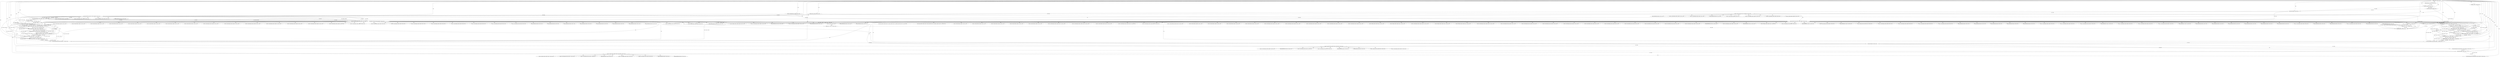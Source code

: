 
digraph "FUN49" {  

"4935" [label = "(METHOD,FUN49)<SUB>921</SUB>" ]

"5266" [label = "(METHOD_RETURN,int)<SUB>921</SUB>" ]

"4936" [label = "(PARAM,AACContext *VAR55)<SUB>921</SUB>" ]

"4937" [label = "(PARAM,SpectralBandReplication *VAR46)<SUB>922</SUB>" ]

"4938" [label = "(PARAM,GetBitContext *VAR84)<SUB>923</SUB>" ]

"5264" [label = "(RETURN,return 0;,return 0;)<SUB>960</SUB>" ]

"4941" [label = "(FUN19,FUN19(VAR84))<SUB>925</SUB>" ]

"4948" [label = "(&lt;operator&gt;.assignment,VAR46-&gt;VAR181 = FUN19(VAR84))<SUB>928</SUB>" ]

"5213" [label = "(&lt;operator&gt;.assignment,VAR46-&gt;VAR50[0].VAR190 = FUN19(VAR84))<SUB>955</SUB>" ]

"5239" [label = "(&lt;operator&gt;.assignment,VAR46-&gt;VAR50[1].VAR190 = FUN19(VAR84))<SUB>957</SUB>" ]

"5265" [label = "(LITERAL,0,return 0;)<SUB>960</SUB>" ]

"4944" [label = "(FUN21,FUN21(VAR84, 8))<SUB>926</SUB>" ]

"4970" [label = "(FUN36,FUN36(&amp;VAR46-&gt;VAR50[1], &amp;VAR46-&gt;VAR50[0]))<SUB>931</SUB>" ]

"4983" [label = "(FUN37,FUN37(VAR46, VAR84, &amp;VAR46-&gt;VAR50[0]))<SUB>932</SUB>" ]

"4992" [label = "(FUN37,FUN37(VAR46, VAR84, &amp;VAR46-&gt;VAR50[1]))<SUB>933</SUB>" ]

"5001" [label = "(FUN38,FUN38(VAR46, VAR84, &amp;VAR46-&gt;VAR50[0]))<SUB>934</SUB>" ]

"5010" [label = "(memcpy,memcpy(VAR46-&gt;VAR50[1].VAR172[1], VAR46-&gt;VAR50[1].VAR172[0], sizeof(VAR46-&gt;VAR50[1].VAR172[0])))<SUB>935</SUB>" ]

"5039" [label = "(memcpy,memcpy(VAR46-&gt;VAR50[1].VAR172[0], VAR46-&gt;VAR50[0].VAR172[0], sizeof(VAR46-&gt;VAR50[1].VAR172[0])))<SUB>936</SUB>" ]

"5068" [label = "(FUN39,FUN39(VAR46, VAR84, &amp;VAR46-&gt;VAR50[0], 0))<SUB>937</SUB>" ]

"5078" [label = "(FUN42,FUN42(VAR46, VAR84, &amp;VAR46-&gt;VAR50[0], 0))<SUB>938</SUB>" ]

"5088" [label = "(FUN39,FUN39(VAR46, VAR84, &amp;VAR46-&gt;VAR50[1], 1))<SUB>939</SUB>" ]

"5098" [label = "(FUN42,FUN42(VAR46, VAR84, &amp;VAR46-&gt;VAR50[1], 1))<SUB>940</SUB>" ]

"5224" [label = "(FUN34,FUN34(VAR84, VAR46-&gt;VAR50[0].VAR191, VAR46-&gt;VAR32[1]))<SUB>956</SUB>" ]

"5250" [label = "(FUN34,FUN34(VAR84, VAR46-&gt;VAR50[1].VAR191, VAR46-&gt;VAR32[1]))<SUB>958</SUB>" ]

"4952" [label = "(FUN19,FUN19(VAR84))<SUB>928</SUB>" ]

"4956" [label = "(FUN35,FUN35(VAR55, VAR46, VAR84, &amp;VAR46-&gt;VAR50[0]))<SUB>929</SUB>" ]

"5136" [label = "(FUN37,FUN37(VAR46, VAR84, &amp;VAR46-&gt;VAR50[0]))<SUB>945</SUB>" ]

"5145" [label = "(FUN37,FUN37(VAR46, VAR84, &amp;VAR46-&gt;VAR50[1]))<SUB>946</SUB>" ]

"5154" [label = "(FUN38,FUN38(VAR46, VAR84, &amp;VAR46-&gt;VAR50[0]))<SUB>947</SUB>" ]

"5163" [label = "(FUN38,FUN38(VAR46, VAR84, &amp;VAR46-&gt;VAR50[1]))<SUB>948</SUB>" ]

"5172" [label = "(FUN39,FUN39(VAR46, VAR84, &amp;VAR46-&gt;VAR50[0], 0))<SUB>949</SUB>" ]

"5182" [label = "(FUN39,FUN39(VAR46, VAR84, &amp;VAR46-&gt;VAR50[1], 1))<SUB>950</SUB>" ]

"5192" [label = "(FUN42,FUN42(VAR46, VAR84, &amp;VAR46-&gt;VAR50[0], 0))<SUB>951</SUB>" ]

"5202" [label = "(FUN42,FUN42(VAR46, VAR84, &amp;VAR46-&gt;VAR50[1], 1))<SUB>952</SUB>" ]

"5221" [label = "(FUN19,FUN19(VAR84))<SUB>955</SUB>" ]

"5247" [label = "(FUN19,FUN19(VAR84))<SUB>957</SUB>" ]

"4967" [label = "(RETURN,return -1;,return -1;)<SUB>930</SUB>" ]

"5111" [label = "(&lt;operator&gt;.logicalOr,FUN35(VAR55, VAR46, VAR84, &amp;VAR46-&gt;VAR50[0]) ||\012            FUN35(VAR55, VAR46, VAR84, &amp;VAR46-&gt;VAR50[1]))<SUB>942</SUB>" ]

"4968" [label = "(&lt;operator&gt;.minus,-1)<SUB>930</SUB>" ]

"5133" [label = "(RETURN,return -1;,return -1;)<SUB>944</SUB>" ]

"5112" [label = "(FUN35,FUN35(VAR55, VAR46, VAR84, &amp;VAR46-&gt;VAR50[0]))<SUB>942</SUB>" ]

"5122" [label = "(FUN35,FUN35(VAR55, VAR46, VAR84, &amp;VAR46-&gt;VAR50[1]))<SUB>943</SUB>" ]

"5134" [label = "(&lt;operator&gt;.minus,-1)<SUB>944</SUB>" ]

"5214" [label = "(&lt;operator&gt;.fieldAccess,VAR46-&gt;VAR50[0].VAR190)<SUB>955</SUB>" ]

"5240" [label = "(&lt;operator&gt;.fieldAccess,VAR46-&gt;VAR50[1].VAR190)<SUB>957</SUB>" ]

"4971" [label = "(&lt;operator&gt;.addressOf,&amp;VAR46-&gt;VAR50[1])<SUB>931</SUB>" ]

"4977" [label = "(&lt;operator&gt;.addressOf,&amp;VAR46-&gt;VAR50[0])<SUB>931</SUB>" ]

"4986" [label = "(&lt;operator&gt;.addressOf,&amp;VAR46-&gt;VAR50[0])<SUB>932</SUB>" ]

"4995" [label = "(&lt;operator&gt;.addressOf,&amp;VAR46-&gt;VAR50[1])<SUB>933</SUB>" ]

"5004" [label = "(&lt;operator&gt;.addressOf,&amp;VAR46-&gt;VAR50[0])<SUB>934</SUB>" ]

"5011" [label = "(&lt;operator&gt;.indirectIndexAccess,VAR46-&gt;VAR50[1].VAR172[1])<SUB>935</SUB>" ]

"5020" [label = "(&lt;operator&gt;.indirectIndexAccess,VAR46-&gt;VAR50[1].VAR172[0])<SUB>935</SUB>" ]

"5029" [label = "(&lt;operator&gt;.sizeOf,sizeof(VAR46-&gt;VAR50[1].VAR172[0]))<SUB>935</SUB>" ]

"5040" [label = "(&lt;operator&gt;.indirectIndexAccess,VAR46-&gt;VAR50[1].VAR172[0])<SUB>936</SUB>" ]

"5049" [label = "(&lt;operator&gt;.indirectIndexAccess,VAR46-&gt;VAR50[0].VAR172[0])<SUB>936</SUB>" ]

"5058" [label = "(&lt;operator&gt;.sizeOf,sizeof(VAR46-&gt;VAR50[1].VAR172[0]))<SUB>936</SUB>" ]

"5071" [label = "(&lt;operator&gt;.addressOf,&amp;VAR46-&gt;VAR50[0])<SUB>937</SUB>" ]

"5081" [label = "(&lt;operator&gt;.addressOf,&amp;VAR46-&gt;VAR50[0])<SUB>938</SUB>" ]

"5091" [label = "(&lt;operator&gt;.addressOf,&amp;VAR46-&gt;VAR50[1])<SUB>939</SUB>" ]

"5101" [label = "(&lt;operator&gt;.addressOf,&amp;VAR46-&gt;VAR50[1])<SUB>940</SUB>" ]

"5215" [label = "(&lt;operator&gt;.indirectIndexAccess,VAR46-&gt;VAR50[0])<SUB>955</SUB>" ]

"5220" [label = "(FIELD_IDENTIFIER,VAR190,VAR190)<SUB>955</SUB>" ]

"5226" [label = "(&lt;operator&gt;.fieldAccess,VAR46-&gt;VAR50[0].VAR191)<SUB>956</SUB>" ]

"5233" [label = "(&lt;operator&gt;.indirectIndexAccess,VAR46-&gt;VAR32[1])<SUB>956</SUB>" ]

"5241" [label = "(&lt;operator&gt;.indirectIndexAccess,VAR46-&gt;VAR50[1])<SUB>957</SUB>" ]

"5246" [label = "(FIELD_IDENTIFIER,VAR190,VAR190)<SUB>957</SUB>" ]

"5252" [label = "(&lt;operator&gt;.fieldAccess,VAR46-&gt;VAR50[1].VAR191)<SUB>958</SUB>" ]

"5259" [label = "(&lt;operator&gt;.indirectIndexAccess,VAR46-&gt;VAR32[1])<SUB>958</SUB>" ]

"4960" [label = "(&lt;operator&gt;.addressOf,&amp;VAR46-&gt;VAR50[0])<SUB>929</SUB>" ]

"4972" [label = "(&lt;operator&gt;.indirectIndexAccess,VAR46-&gt;VAR50[1])<SUB>931</SUB>" ]

"4978" [label = "(&lt;operator&gt;.indirectIndexAccess,VAR46-&gt;VAR50[0])<SUB>931</SUB>" ]

"4987" [label = "(&lt;operator&gt;.indirectIndexAccess,VAR46-&gt;VAR50[0])<SUB>932</SUB>" ]

"4996" [label = "(&lt;operator&gt;.indirectIndexAccess,VAR46-&gt;VAR50[1])<SUB>933</SUB>" ]

"5005" [label = "(&lt;operator&gt;.indirectIndexAccess,VAR46-&gt;VAR50[0])<SUB>934</SUB>" ]

"5012" [label = "(&lt;operator&gt;.fieldAccess,VAR46-&gt;VAR50[1].VAR172)<SUB>935</SUB>" ]

"5021" [label = "(&lt;operator&gt;.fieldAccess,VAR46-&gt;VAR50[1].VAR172)<SUB>935</SUB>" ]

"5030" [label = "(&lt;operator&gt;.indirectIndexAccess,VAR46-&gt;VAR50[1].VAR172[0])<SUB>935</SUB>" ]

"5041" [label = "(&lt;operator&gt;.fieldAccess,VAR46-&gt;VAR50[1].VAR172)<SUB>936</SUB>" ]

"5050" [label = "(&lt;operator&gt;.fieldAccess,VAR46-&gt;VAR50[0].VAR172)<SUB>936</SUB>" ]

"5059" [label = "(&lt;operator&gt;.indirectIndexAccess,VAR46-&gt;VAR50[1].VAR172[0])<SUB>936</SUB>" ]

"5072" [label = "(&lt;operator&gt;.indirectIndexAccess,VAR46-&gt;VAR50[0])<SUB>937</SUB>" ]

"5082" [label = "(&lt;operator&gt;.indirectIndexAccess,VAR46-&gt;VAR50[0])<SUB>938</SUB>" ]

"5092" [label = "(&lt;operator&gt;.indirectIndexAccess,VAR46-&gt;VAR50[1])<SUB>939</SUB>" ]

"5102" [label = "(&lt;operator&gt;.indirectIndexAccess,VAR46-&gt;VAR50[1])<SUB>940</SUB>" ]

"5139" [label = "(&lt;operator&gt;.addressOf,&amp;VAR46-&gt;VAR50[0])<SUB>945</SUB>" ]

"5148" [label = "(&lt;operator&gt;.addressOf,&amp;VAR46-&gt;VAR50[1])<SUB>946</SUB>" ]

"5157" [label = "(&lt;operator&gt;.addressOf,&amp;VAR46-&gt;VAR50[0])<SUB>947</SUB>" ]

"5166" [label = "(&lt;operator&gt;.addressOf,&amp;VAR46-&gt;VAR50[1])<SUB>948</SUB>" ]

"5175" [label = "(&lt;operator&gt;.addressOf,&amp;VAR46-&gt;VAR50[0])<SUB>949</SUB>" ]

"5185" [label = "(&lt;operator&gt;.addressOf,&amp;VAR46-&gt;VAR50[1])<SUB>950</SUB>" ]

"5195" [label = "(&lt;operator&gt;.addressOf,&amp;VAR46-&gt;VAR50[0])<SUB>951</SUB>" ]

"5205" [label = "(&lt;operator&gt;.addressOf,&amp;VAR46-&gt;VAR50[1])<SUB>952</SUB>" ]

"5216" [label = "(&lt;operator&gt;.indirectFieldAccess,VAR46-&gt;VAR50)<SUB>955</SUB>" ]

"5227" [label = "(&lt;operator&gt;.indirectIndexAccess,VAR46-&gt;VAR50[0])<SUB>956</SUB>" ]

"5232" [label = "(FIELD_IDENTIFIER,VAR191,VAR191)<SUB>956</SUB>" ]

"5234" [label = "(&lt;operator&gt;.indirectFieldAccess,VAR46-&gt;VAR32)<SUB>956</SUB>" ]

"5242" [label = "(&lt;operator&gt;.indirectFieldAccess,VAR46-&gt;VAR50)<SUB>957</SUB>" ]

"5253" [label = "(&lt;operator&gt;.indirectIndexAccess,VAR46-&gt;VAR50[1])<SUB>958</SUB>" ]

"5258" [label = "(FIELD_IDENTIFIER,VAR191,VAR191)<SUB>958</SUB>" ]

"5260" [label = "(&lt;operator&gt;.indirectFieldAccess,VAR46-&gt;VAR32)<SUB>958</SUB>" ]

"4961" [label = "(&lt;operator&gt;.indirectIndexAccess,VAR46-&gt;VAR50[0])<SUB>929</SUB>" ]

"4973" [label = "(&lt;operator&gt;.indirectFieldAccess,VAR46-&gt;VAR50)<SUB>931</SUB>" ]

"4979" [label = "(&lt;operator&gt;.indirectFieldAccess,VAR46-&gt;VAR50)<SUB>931</SUB>" ]

"4988" [label = "(&lt;operator&gt;.indirectFieldAccess,VAR46-&gt;VAR50)<SUB>932</SUB>" ]

"4997" [label = "(&lt;operator&gt;.indirectFieldAccess,VAR46-&gt;VAR50)<SUB>933</SUB>" ]

"5006" [label = "(&lt;operator&gt;.indirectFieldAccess,VAR46-&gt;VAR50)<SUB>934</SUB>" ]

"5013" [label = "(&lt;operator&gt;.indirectIndexAccess,VAR46-&gt;VAR50[1])<SUB>935</SUB>" ]

"5018" [label = "(FIELD_IDENTIFIER,VAR172,VAR172)<SUB>935</SUB>" ]

"5022" [label = "(&lt;operator&gt;.indirectIndexAccess,VAR46-&gt;VAR50[1])<SUB>935</SUB>" ]

"5027" [label = "(FIELD_IDENTIFIER,VAR172,VAR172)<SUB>935</SUB>" ]

"5031" [label = "(&lt;operator&gt;.fieldAccess,VAR46-&gt;VAR50[1].VAR172)<SUB>935</SUB>" ]

"5042" [label = "(&lt;operator&gt;.indirectIndexAccess,VAR46-&gt;VAR50[1])<SUB>936</SUB>" ]

"5047" [label = "(FIELD_IDENTIFIER,VAR172,VAR172)<SUB>936</SUB>" ]

"5051" [label = "(&lt;operator&gt;.indirectIndexAccess,VAR46-&gt;VAR50[0])<SUB>936</SUB>" ]

"5056" [label = "(FIELD_IDENTIFIER,VAR172,VAR172)<SUB>936</SUB>" ]

"5060" [label = "(&lt;operator&gt;.fieldAccess,VAR46-&gt;VAR50[1].VAR172)<SUB>936</SUB>" ]

"5073" [label = "(&lt;operator&gt;.indirectFieldAccess,VAR46-&gt;VAR50)<SUB>937</SUB>" ]

"5083" [label = "(&lt;operator&gt;.indirectFieldAccess,VAR46-&gt;VAR50)<SUB>938</SUB>" ]

"5093" [label = "(&lt;operator&gt;.indirectFieldAccess,VAR46-&gt;VAR50)<SUB>939</SUB>" ]

"5103" [label = "(&lt;operator&gt;.indirectFieldAccess,VAR46-&gt;VAR50)<SUB>940</SUB>" ]

"5140" [label = "(&lt;operator&gt;.indirectIndexAccess,VAR46-&gt;VAR50[0])<SUB>945</SUB>" ]

"5149" [label = "(&lt;operator&gt;.indirectIndexAccess,VAR46-&gt;VAR50[1])<SUB>946</SUB>" ]

"5158" [label = "(&lt;operator&gt;.indirectIndexAccess,VAR46-&gt;VAR50[0])<SUB>947</SUB>" ]

"5167" [label = "(&lt;operator&gt;.indirectIndexAccess,VAR46-&gt;VAR50[1])<SUB>948</SUB>" ]

"5176" [label = "(&lt;operator&gt;.indirectIndexAccess,VAR46-&gt;VAR50[0])<SUB>949</SUB>" ]

"5186" [label = "(&lt;operator&gt;.indirectIndexAccess,VAR46-&gt;VAR50[1])<SUB>950</SUB>" ]

"5196" [label = "(&lt;operator&gt;.indirectIndexAccess,VAR46-&gt;VAR50[0])<SUB>951</SUB>" ]

"5206" [label = "(&lt;operator&gt;.indirectIndexAccess,VAR46-&gt;VAR50[1])<SUB>952</SUB>" ]

"5218" [label = "(FIELD_IDENTIFIER,VAR50,VAR50)<SUB>955</SUB>" ]

"5228" [label = "(&lt;operator&gt;.indirectFieldAccess,VAR46-&gt;VAR50)<SUB>956</SUB>" ]

"5236" [label = "(FIELD_IDENTIFIER,VAR32,VAR32)<SUB>956</SUB>" ]

"5244" [label = "(FIELD_IDENTIFIER,VAR50,VAR50)<SUB>957</SUB>" ]

"5254" [label = "(&lt;operator&gt;.indirectFieldAccess,VAR46-&gt;VAR50)<SUB>958</SUB>" ]

"5262" [label = "(FIELD_IDENTIFIER,VAR32,VAR32)<SUB>958</SUB>" ]

"4962" [label = "(&lt;operator&gt;.indirectFieldAccess,VAR46-&gt;VAR50)<SUB>929</SUB>" ]

"4975" [label = "(FIELD_IDENTIFIER,VAR50,VAR50)<SUB>931</SUB>" ]

"4981" [label = "(FIELD_IDENTIFIER,VAR50,VAR50)<SUB>931</SUB>" ]

"4990" [label = "(FIELD_IDENTIFIER,VAR50,VAR50)<SUB>932</SUB>" ]

"4999" [label = "(FIELD_IDENTIFIER,VAR50,VAR50)<SUB>933</SUB>" ]

"5008" [label = "(FIELD_IDENTIFIER,VAR50,VAR50)<SUB>934</SUB>" ]

"5014" [label = "(&lt;operator&gt;.indirectFieldAccess,VAR46-&gt;VAR50)<SUB>935</SUB>" ]

"5023" [label = "(&lt;operator&gt;.indirectFieldAccess,VAR46-&gt;VAR50)<SUB>935</SUB>" ]

"5032" [label = "(&lt;operator&gt;.indirectIndexAccess,VAR46-&gt;VAR50[1])<SUB>935</SUB>" ]

"5037" [label = "(FIELD_IDENTIFIER,VAR172,VAR172)<SUB>935</SUB>" ]

"5043" [label = "(&lt;operator&gt;.indirectFieldAccess,VAR46-&gt;VAR50)<SUB>936</SUB>" ]

"5052" [label = "(&lt;operator&gt;.indirectFieldAccess,VAR46-&gt;VAR50)<SUB>936</SUB>" ]

"5061" [label = "(&lt;operator&gt;.indirectIndexAccess,VAR46-&gt;VAR50[1])<SUB>936</SUB>" ]

"5066" [label = "(FIELD_IDENTIFIER,VAR172,VAR172)<SUB>936</SUB>" ]

"5075" [label = "(FIELD_IDENTIFIER,VAR50,VAR50)<SUB>937</SUB>" ]

"5085" [label = "(FIELD_IDENTIFIER,VAR50,VAR50)<SUB>938</SUB>" ]

"5095" [label = "(FIELD_IDENTIFIER,VAR50,VAR50)<SUB>939</SUB>" ]

"5105" [label = "(FIELD_IDENTIFIER,VAR50,VAR50)<SUB>940</SUB>" ]

"5116" [label = "(&lt;operator&gt;.addressOf,&amp;VAR46-&gt;VAR50[0])<SUB>942</SUB>" ]

"5126" [label = "(&lt;operator&gt;.addressOf,&amp;VAR46-&gt;VAR50[1])<SUB>943</SUB>" ]

"5141" [label = "(&lt;operator&gt;.indirectFieldAccess,VAR46-&gt;VAR50)<SUB>945</SUB>" ]

"5150" [label = "(&lt;operator&gt;.indirectFieldAccess,VAR46-&gt;VAR50)<SUB>946</SUB>" ]

"5159" [label = "(&lt;operator&gt;.indirectFieldAccess,VAR46-&gt;VAR50)<SUB>947</SUB>" ]

"5168" [label = "(&lt;operator&gt;.indirectFieldAccess,VAR46-&gt;VAR50)<SUB>948</SUB>" ]

"5177" [label = "(&lt;operator&gt;.indirectFieldAccess,VAR46-&gt;VAR50)<SUB>949</SUB>" ]

"5187" [label = "(&lt;operator&gt;.indirectFieldAccess,VAR46-&gt;VAR50)<SUB>950</SUB>" ]

"5197" [label = "(&lt;operator&gt;.indirectFieldAccess,VAR46-&gt;VAR50)<SUB>951</SUB>" ]

"5207" [label = "(&lt;operator&gt;.indirectFieldAccess,VAR46-&gt;VAR50)<SUB>952</SUB>" ]

"5230" [label = "(FIELD_IDENTIFIER,VAR50,VAR50)<SUB>956</SUB>" ]

"5256" [label = "(FIELD_IDENTIFIER,VAR50,VAR50)<SUB>958</SUB>" ]

"4964" [label = "(FIELD_IDENTIFIER,VAR50,VAR50)<SUB>929</SUB>" ]

"5016" [label = "(FIELD_IDENTIFIER,VAR50,VAR50)<SUB>935</SUB>" ]

"5025" [label = "(FIELD_IDENTIFIER,VAR50,VAR50)<SUB>935</SUB>" ]

"5033" [label = "(&lt;operator&gt;.indirectFieldAccess,VAR46-&gt;VAR50)<SUB>935</SUB>" ]

"5045" [label = "(FIELD_IDENTIFIER,VAR50,VAR50)<SUB>936</SUB>" ]

"5054" [label = "(FIELD_IDENTIFIER,VAR50,VAR50)<SUB>936</SUB>" ]

"5062" [label = "(&lt;operator&gt;.indirectFieldAccess,VAR46-&gt;VAR50)<SUB>936</SUB>" ]

"5117" [label = "(&lt;operator&gt;.indirectIndexAccess,VAR46-&gt;VAR50[0])<SUB>942</SUB>" ]

"5127" [label = "(&lt;operator&gt;.indirectIndexAccess,VAR46-&gt;VAR50[1])<SUB>943</SUB>" ]

"5143" [label = "(FIELD_IDENTIFIER,VAR50,VAR50)<SUB>945</SUB>" ]

"5152" [label = "(FIELD_IDENTIFIER,VAR50,VAR50)<SUB>946</SUB>" ]

"5161" [label = "(FIELD_IDENTIFIER,VAR50,VAR50)<SUB>947</SUB>" ]

"5170" [label = "(FIELD_IDENTIFIER,VAR50,VAR50)<SUB>948</SUB>" ]

"5179" [label = "(FIELD_IDENTIFIER,VAR50,VAR50)<SUB>949</SUB>" ]

"5189" [label = "(FIELD_IDENTIFIER,VAR50,VAR50)<SUB>950</SUB>" ]

"5199" [label = "(FIELD_IDENTIFIER,VAR50,VAR50)<SUB>951</SUB>" ]

"5209" [label = "(FIELD_IDENTIFIER,VAR50,VAR50)<SUB>952</SUB>" ]

"5035" [label = "(FIELD_IDENTIFIER,VAR50,VAR50)<SUB>935</SUB>" ]

"5064" [label = "(FIELD_IDENTIFIER,VAR50,VAR50)<SUB>936</SUB>" ]

"5118" [label = "(&lt;operator&gt;.indirectFieldAccess,VAR46-&gt;VAR50)<SUB>942</SUB>" ]

"5128" [label = "(&lt;operator&gt;.indirectFieldAccess,VAR46-&gt;VAR50)<SUB>943</SUB>" ]

"5120" [label = "(FIELD_IDENTIFIER,VAR50,VAR50)<SUB>942</SUB>" ]

"5130" [label = "(FIELD_IDENTIFIER,VAR50,VAR50)<SUB>943</SUB>" ]

  "5133" -> "5266"  [ label = "DDG: &lt;RET&gt;"] 

  "4967" -> "5266"  [ label = "DDG: &lt;RET&gt;"] 

  "5264" -> "5266"  [ label = "DDG: &lt;RET&gt;"] 

  "4944" -> "5266"  [ label = "DDG: FUN21(VAR84, 8)"] 

  "4948" -> "5266"  [ label = "DDG: VAR46-&gt;VAR181"] 

  "4948" -> "5266"  [ label = "DDG: FUN19(VAR84)"] 

  "4956" -> "5266"  [ label = "DDG: VAR55"] 

  "4956" -> "5266"  [ label = "DDG: VAR46"] 

  "4956" -> "5266"  [ label = "DDG: VAR84"] 

  "4956" -> "5266"  [ label = "DDG: &amp;VAR46-&gt;VAR50[0]"] 

  "4956" -> "5266"  [ label = "DDG: FUN35(VAR55, VAR46, VAR84, &amp;VAR46-&gt;VAR50[0])"] 

  "4968" -> "5266"  [ label = "DDG: -1"] 

  "4935" -> "4936"  [ label = "DDG: "] 

  "4935" -> "4937"  [ label = "DDG: "] 

  "4935" -> "4938"  [ label = "DDG: "] 

  "5265" -> "5264"  [ label = "DDG: 0"] 

  "4935" -> "5264"  [ label = "DDG: "] 

  "4952" -> "4948"  [ label = "DDG: VAR84"] 

  "5221" -> "5213"  [ label = "DDG: VAR84"] 

  "5247" -> "5239"  [ label = "DDG: VAR84"] 

  "4935" -> "5265"  [ label = "DDG: "] 

  "4938" -> "4941"  [ label = "DDG: VAR84"] 

  "4935" -> "4941"  [ label = "DDG: "] 

  "4941" -> "4944"  [ label = "DDG: VAR84"] 

  "4935" -> "4944"  [ label = "DDG: "] 

  "4941" -> "4952"  [ label = "DDG: VAR84"] 

  "4944" -> "4952"  [ label = "DDG: VAR84"] 

  "4935" -> "4952"  [ label = "DDG: "] 

  "4956" -> "4970"  [ label = "DDG: &amp;VAR46-&gt;VAR50[0]"] 

  "4956" -> "4983"  [ label = "DDG: VAR46"] 

  "4935" -> "4983"  [ label = "DDG: "] 

  "4956" -> "4983"  [ label = "DDG: VAR84"] 

  "4970" -> "4983"  [ label = "DDG: &amp;VAR46-&gt;VAR50[1]"] 

  "4970" -> "4983"  [ label = "DDG: &amp;VAR46-&gt;VAR50[0]"] 

  "4956" -> "4983"  [ label = "DDG: &amp;VAR46-&gt;VAR50[0]"] 

  "4983" -> "4992"  [ label = "DDG: VAR46"] 

  "4935" -> "4992"  [ label = "DDG: "] 

  "4983" -> "4992"  [ label = "DDG: VAR84"] 

  "4970" -> "4992"  [ label = "DDG: &amp;VAR46-&gt;VAR50[1]"] 

  "4983" -> "4992"  [ label = "DDG: &amp;VAR46-&gt;VAR50[0]"] 

  "4992" -> "5001"  [ label = "DDG: VAR46"] 

  "4935" -> "5001"  [ label = "DDG: "] 

  "4992" -> "5001"  [ label = "DDG: VAR84"] 

  "4983" -> "5001"  [ label = "DDG: &amp;VAR46-&gt;VAR50[0]"] 

  "4992" -> "5001"  [ label = "DDG: &amp;VAR46-&gt;VAR50[1]"] 

  "4956" -> "5001"  [ label = "DDG: &amp;VAR46-&gt;VAR50[0]"] 

  "4970" -> "5001"  [ label = "DDG: &amp;VAR46-&gt;VAR50[0]"] 

  "5001" -> "5068"  [ label = "DDG: VAR46"] 

  "4935" -> "5068"  [ label = "DDG: "] 

  "5001" -> "5068"  [ label = "DDG: VAR84"] 

  "4992" -> "5068"  [ label = "DDG: &amp;VAR46-&gt;VAR50[1]"] 

  "5001" -> "5068"  [ label = "DDG: &amp;VAR46-&gt;VAR50[0]"] 

  "4956" -> "5068"  [ label = "DDG: &amp;VAR46-&gt;VAR50[0]"] 

  "4970" -> "5068"  [ label = "DDG: &amp;VAR46-&gt;VAR50[0]"] 

  "4983" -> "5068"  [ label = "DDG: &amp;VAR46-&gt;VAR50[0]"] 

  "5068" -> "5078"  [ label = "DDG: VAR46"] 

  "4935" -> "5078"  [ label = "DDG: "] 

  "5068" -> "5078"  [ label = "DDG: VAR84"] 

  "4992" -> "5078"  [ label = "DDG: &amp;VAR46-&gt;VAR50[1]"] 

  "5068" -> "5078"  [ label = "DDG: &amp;VAR46-&gt;VAR50[0]"] 

  "4956" -> "5078"  [ label = "DDG: &amp;VAR46-&gt;VAR50[0]"] 

  "4970" -> "5078"  [ label = "DDG: &amp;VAR46-&gt;VAR50[0]"] 

  "4983" -> "5078"  [ label = "DDG: &amp;VAR46-&gt;VAR50[0]"] 

  "5001" -> "5078"  [ label = "DDG: &amp;VAR46-&gt;VAR50[0]"] 

  "5078" -> "5088"  [ label = "DDG: VAR46"] 

  "4935" -> "5088"  [ label = "DDG: "] 

  "5078" -> "5088"  [ label = "DDG: VAR84"] 

  "4992" -> "5088"  [ label = "DDG: &amp;VAR46-&gt;VAR50[1]"] 

  "5078" -> "5088"  [ label = "DDG: &amp;VAR46-&gt;VAR50[0]"] 

  "4970" -> "5088"  [ label = "DDG: &amp;VAR46-&gt;VAR50[1]"] 

  "5088" -> "5098"  [ label = "DDG: VAR46"] 

  "4935" -> "5098"  [ label = "DDG: "] 

  "5088" -> "5098"  [ label = "DDG: VAR84"] 

  "5078" -> "5098"  [ label = "DDG: &amp;VAR46-&gt;VAR50[0]"] 

  "5088" -> "5098"  [ label = "DDG: &amp;VAR46-&gt;VAR50[1]"] 

  "4970" -> "5098"  [ label = "DDG: &amp;VAR46-&gt;VAR50[1]"] 

  "4992" -> "5098"  [ label = "DDG: &amp;VAR46-&gt;VAR50[1]"] 

  "5202" -> "5221"  [ label = "DDG: VAR84"] 

  "5098" -> "5221"  [ label = "DDG: VAR84"] 

  "4935" -> "5221"  [ label = "DDG: "] 

  "5221" -> "5224"  [ label = "DDG: VAR84"] 

  "4935" -> "5224"  [ label = "DDG: "] 

  "5221" -> "5247"  [ label = "DDG: VAR84"] 

  "5224" -> "5247"  [ label = "DDG: VAR84"] 

  "4935" -> "5247"  [ label = "DDG: "] 

  "5247" -> "5250"  [ label = "DDG: VAR84"] 

  "4935" -> "5250"  [ label = "DDG: "] 

  "5224" -> "5250"  [ label = "DDG: VAR46-&gt;VAR32[1]"] 

  "4936" -> "4956"  [ label = "DDG: VAR55"] 

  "4935" -> "4956"  [ label = "DDG: "] 

  "4937" -> "4956"  [ label = "DDG: VAR46"] 

  "4952" -> "4956"  [ label = "DDG: VAR84"] 

  "4968" -> "4967"  [ label = "DDG: -1"] 

  "5112" -> "5136"  [ label = "DDG: VAR46"] 

  "5122" -> "5136"  [ label = "DDG: VAR46"] 

  "4935" -> "5136"  [ label = "DDG: "] 

  "5112" -> "5136"  [ label = "DDG: VAR84"] 

  "5122" -> "5136"  [ label = "DDG: VAR84"] 

  "5112" -> "5136"  [ label = "DDG: &amp;VAR46-&gt;VAR50[0]"] 

  "5122" -> "5136"  [ label = "DDG: &amp;VAR46-&gt;VAR50[1]"] 

  "5136" -> "5145"  [ label = "DDG: VAR46"] 

  "4935" -> "5145"  [ label = "DDG: "] 

  "5136" -> "5145"  [ label = "DDG: VAR84"] 

  "5122" -> "5145"  [ label = "DDG: &amp;VAR46-&gt;VAR50[1]"] 

  "5136" -> "5145"  [ label = "DDG: &amp;VAR46-&gt;VAR50[0]"] 

  "5145" -> "5154"  [ label = "DDG: VAR46"] 

  "4935" -> "5154"  [ label = "DDG: "] 

  "5145" -> "5154"  [ label = "DDG: VAR84"] 

  "5136" -> "5154"  [ label = "DDG: &amp;VAR46-&gt;VAR50[0]"] 

  "5145" -> "5154"  [ label = "DDG: &amp;VAR46-&gt;VAR50[1]"] 

  "5112" -> "5154"  [ label = "DDG: &amp;VAR46-&gt;VAR50[0]"] 

  "5154" -> "5163"  [ label = "DDG: VAR46"] 

  "4935" -> "5163"  [ label = "DDG: "] 

  "5154" -> "5163"  [ label = "DDG: VAR84"] 

  "5145" -> "5163"  [ label = "DDG: &amp;VAR46-&gt;VAR50[1]"] 

  "5154" -> "5163"  [ label = "DDG: &amp;VAR46-&gt;VAR50[0]"] 

  "5122" -> "5163"  [ label = "DDG: &amp;VAR46-&gt;VAR50[1]"] 

  "5163" -> "5172"  [ label = "DDG: VAR46"] 

  "4935" -> "5172"  [ label = "DDG: "] 

  "5163" -> "5172"  [ label = "DDG: VAR84"] 

  "5154" -> "5172"  [ label = "DDG: &amp;VAR46-&gt;VAR50[0]"] 

  "5163" -> "5172"  [ label = "DDG: &amp;VAR46-&gt;VAR50[1]"] 

  "5112" -> "5172"  [ label = "DDG: &amp;VAR46-&gt;VAR50[0]"] 

  "5136" -> "5172"  [ label = "DDG: &amp;VAR46-&gt;VAR50[0]"] 

  "5172" -> "5182"  [ label = "DDG: VAR46"] 

  "4935" -> "5182"  [ label = "DDG: "] 

  "5172" -> "5182"  [ label = "DDG: VAR84"] 

  "5163" -> "5182"  [ label = "DDG: &amp;VAR46-&gt;VAR50[1]"] 

  "5172" -> "5182"  [ label = "DDG: &amp;VAR46-&gt;VAR50[0]"] 

  "5122" -> "5182"  [ label = "DDG: &amp;VAR46-&gt;VAR50[1]"] 

  "5145" -> "5182"  [ label = "DDG: &amp;VAR46-&gt;VAR50[1]"] 

  "5182" -> "5192"  [ label = "DDG: VAR46"] 

  "4935" -> "5192"  [ label = "DDG: "] 

  "5182" -> "5192"  [ label = "DDG: VAR84"] 

  "5172" -> "5192"  [ label = "DDG: &amp;VAR46-&gt;VAR50[0]"] 

  "5182" -> "5192"  [ label = "DDG: &amp;VAR46-&gt;VAR50[1]"] 

  "5112" -> "5192"  [ label = "DDG: &amp;VAR46-&gt;VAR50[0]"] 

  "5136" -> "5192"  [ label = "DDG: &amp;VAR46-&gt;VAR50[0]"] 

  "5154" -> "5192"  [ label = "DDG: &amp;VAR46-&gt;VAR50[0]"] 

  "5192" -> "5202"  [ label = "DDG: VAR46"] 

  "4935" -> "5202"  [ label = "DDG: "] 

  "5192" -> "5202"  [ label = "DDG: VAR84"] 

  "5182" -> "5202"  [ label = "DDG: &amp;VAR46-&gt;VAR50[1]"] 

  "5192" -> "5202"  [ label = "DDG: &amp;VAR46-&gt;VAR50[0]"] 

  "5122" -> "5202"  [ label = "DDG: &amp;VAR46-&gt;VAR50[1]"] 

  "5145" -> "5202"  [ label = "DDG: &amp;VAR46-&gt;VAR50[1]"] 

  "5163" -> "5202"  [ label = "DDG: &amp;VAR46-&gt;VAR50[1]"] 

  "5112" -> "5111"  [ label = "DDG: VAR55"] 

  "5112" -> "5111"  [ label = "DDG: VAR46"] 

  "5112" -> "5111"  [ label = "DDG: VAR84"] 

  "5112" -> "5111"  [ label = "DDG: &amp;VAR46-&gt;VAR50[0]"] 

  "5122" -> "5111"  [ label = "DDG: VAR55"] 

  "5122" -> "5111"  [ label = "DDG: VAR46"] 

  "5122" -> "5111"  [ label = "DDG: VAR84"] 

  "5122" -> "5111"  [ label = "DDG: &amp;VAR46-&gt;VAR50[1]"] 

  "5134" -> "5133"  [ label = "DDG: -1"] 

  "4935" -> "4968"  [ label = "DDG: "] 

  "4936" -> "5112"  [ label = "DDG: VAR55"] 

  "4935" -> "5112"  [ label = "DDG: "] 

  "4937" -> "5112"  [ label = "DDG: VAR46"] 

  "4952" -> "5112"  [ label = "DDG: VAR84"] 

  "5112" -> "5122"  [ label = "DDG: VAR55"] 

  "4935" -> "5122"  [ label = "DDG: "] 

  "5112" -> "5122"  [ label = "DDG: VAR46"] 

  "5112" -> "5122"  [ label = "DDG: VAR84"] 

  "5112" -> "5122"  [ label = "DDG: &amp;VAR46-&gt;VAR50[0]"] 

  "4935" -> "5134"  [ label = "DDG: "] 

  "4941" -> "4944"  [ label = "CDG: "] 

  "4948" -> "4960"  [ label = "CDG: "] 

  "4948" -> "5116"  [ label = "CDG: "] 

  "4948" -> "5120"  [ label = "CDG: "] 

  "4948" -> "4962"  [ label = "CDG: "] 

  "4948" -> "4956"  [ label = "CDG: "] 

  "4948" -> "5118"  [ label = "CDG: "] 

  "4948" -> "5112"  [ label = "CDG: "] 

  "4948" -> "4961"  [ label = "CDG: "] 

  "4948" -> "5117"  [ label = "CDG: "] 

  "4948" -> "5111"  [ label = "CDG: "] 

  "4948" -> "4964"  [ label = "CDG: "] 

  "5213" -> "5226"  [ label = "CDG: "] 

  "5213" -> "5230"  [ label = "CDG: "] 

  "5213" -> "5224"  [ label = "CDG: "] 

  "5213" -> "5232"  [ label = "CDG: "] 

  "5213" -> "5227"  [ label = "CDG: "] 

  "5213" -> "5233"  [ label = "CDG: "] 

  "5213" -> "5234"  [ label = "CDG: "] 

  "5213" -> "5228"  [ label = "CDG: "] 

  "5213" -> "5236"  [ label = "CDG: "] 

  "5239" -> "5258"  [ label = "CDG: "] 

  "5239" -> "5260"  [ label = "CDG: "] 

  "5239" -> "5252"  [ label = "CDG: "] 

  "5239" -> "5259"  [ label = "CDG: "] 

  "5239" -> "5250"  [ label = "CDG: "] 

  "5239" -> "5254"  [ label = "CDG: "] 

  "5239" -> "5262"  [ label = "CDG: "] 

  "5239" -> "5253"  [ label = "CDG: "] 

  "5239" -> "5256"  [ label = "CDG: "] 

  "4956" -> "4987"  [ label = "CDG: "] 

  "4956" -> "5037"  [ label = "CDG: "] 

  "4956" -> "5021"  [ label = "CDG: "] 

  "4956" -> "5098"  [ label = "CDG: "] 

  "4956" -> "5004"  [ label = "CDG: "] 

  "4956" -> "4978"  [ label = "CDG: "] 

  "4956" -> "5091"  [ label = "CDG: "] 

  "4956" -> "5023"  [ label = "CDG: "] 

  "4956" -> "5218"  [ label = "CDG: "] 

  "4956" -> "5072"  [ label = "CDG: "] 

  "4956" -> "5008"  [ label = "CDG: "] 

  "4956" -> "5010"  [ label = "CDG: "] 

  "4956" -> "4971"  [ label = "CDG: "] 

  "4956" -> "5105"  [ label = "CDG: "] 

  "4956" -> "5030"  [ label = "CDG: "] 

  "4956" -> "4983"  [ label = "CDG: "] 

  "4956" -> "4970"  [ label = "CDG: "] 

  "4956" -> "5064"  [ label = "CDG: "] 

  "4956" -> "4992"  [ label = "CDG: "] 

  "4956" -> "5239"  [ label = "CDG: "] 

  "4956" -> "5029"  [ label = "CDG: "] 

  "4956" -> "5103"  [ label = "CDG: "] 

  "4956" -> "5012"  [ label = "CDG: "] 

  "4956" -> "5264"  [ label = "CDG: "] 

  "4956" -> "5052"  [ label = "CDG: "] 

  "4956" -> "5005"  [ label = "CDG: "] 

  "4956" -> "4999"  [ label = "CDG: "] 

  "4956" -> "5013"  [ label = "CDG: "] 

  "4956" -> "5043"  [ label = "CDG: "] 

  "4956" -> "5093"  [ label = "CDG: "] 

  "4956" -> "4988"  [ label = "CDG: "] 

  "4956" -> "5082"  [ label = "CDG: "] 

  "4956" -> "5050"  [ label = "CDG: "] 

  "4956" -> "5051"  [ label = "CDG: "] 

  "4956" -> "5035"  [ label = "CDG: "] 

  "4956" -> "5071"  [ label = "CDG: "] 

  "4956" -> "5025"  [ label = "CDG: "] 

  "4956" -> "5014"  [ label = "CDG: "] 

  "4956" -> "5246"  [ label = "CDG: "] 

  "4956" -> "5213"  [ label = "CDG: "] 

  "4956" -> "4975"  [ label = "CDG: "] 

  "4956" -> "5058"  [ label = "CDG: "] 

  "4956" -> "4968"  [ label = "CDG: "] 

  "4956" -> "5062"  [ label = "CDG: "] 

  "4956" -> "5066"  [ label = "CDG: "] 

  "4956" -> "5006"  [ label = "CDG: "] 

  "4956" -> "5039"  [ label = "CDG: "] 

  "4956" -> "5081"  [ label = "CDG: "] 

  "4956" -> "5244"  [ label = "CDG: "] 

  "4956" -> "5041"  [ label = "CDG: "] 

  "4956" -> "5088"  [ label = "CDG: "] 

  "4956" -> "5020"  [ label = "CDG: "] 

  "4956" -> "5102"  [ label = "CDG: "] 

  "4956" -> "5061"  [ label = "CDG: "] 

  "4956" -> "4997"  [ label = "CDG: "] 

  "4956" -> "4967"  [ label = "CDG: "] 

  "4956" -> "5221"  [ label = "CDG: "] 

  "4956" -> "5095"  [ label = "CDG: "] 

  "4956" -> "5101"  [ label = "CDG: "] 

  "4956" -> "5033"  [ label = "CDG: "] 

  "4956" -> "5242"  [ label = "CDG: "] 

  "4956" -> "4986"  [ label = "CDG: "] 

  "4956" -> "5054"  [ label = "CDG: "] 

  "4956" -> "5001"  [ label = "CDG: "] 

  "4956" -> "5011"  [ label = "CDG: "] 

  "4956" -> "5083"  [ label = "CDG: "] 

  "4956" -> "5056"  [ label = "CDG: "] 

  "4956" -> "4981"  [ label = "CDG: "] 

  "4956" -> "5045"  [ label = "CDG: "] 

  "4956" -> "5075"  [ label = "CDG: "] 

  "4956" -> "5031"  [ label = "CDG: "] 

  "4956" -> "5049"  [ label = "CDG: "] 

  "4956" -> "5247"  [ label = "CDG: "] 

  "4956" -> "5059"  [ label = "CDG: "] 

  "4956" -> "4990"  [ label = "CDG: "] 

  "4956" -> "5042"  [ label = "CDG: "] 

  "4956" -> "4979"  [ label = "CDG: "] 

  "4956" -> "4995"  [ label = "CDG: "] 

  "4956" -> "4973"  [ label = "CDG: "] 

  "4956" -> "5060"  [ label = "CDG: "] 

  "4956" -> "4996"  [ label = "CDG: "] 

  "4956" -> "5214"  [ label = "CDG: "] 

  "4956" -> "5240"  [ label = "CDG: "] 

  "4956" -> "5027"  [ label = "CDG: "] 

  "4956" -> "5068"  [ label = "CDG: "] 

  "4956" -> "5085"  [ label = "CDG: "] 

  "4956" -> "5215"  [ label = "CDG: "] 

  "4956" -> "5016"  [ label = "CDG: "] 

  "4956" -> "5241"  [ label = "CDG: "] 

  "4956" -> "5040"  [ label = "CDG: "] 

  "4956" -> "5022"  [ label = "CDG: "] 

  "4956" -> "5018"  [ label = "CDG: "] 

  "4956" -> "5073"  [ label = "CDG: "] 

  "4956" -> "5220"  [ label = "CDG: "] 

  "4956" -> "5032"  [ label = "CDG: "] 

  "4956" -> "4977"  [ label = "CDG: "] 

  "4956" -> "5216"  [ label = "CDG: "] 

  "4956" -> "5092"  [ label = "CDG: "] 

  "4956" -> "4972"  [ label = "CDG: "] 

  "4956" -> "5047"  [ label = "CDG: "] 

  "4956" -> "5078"  [ label = "CDG: "] 

  "5111" -> "5209"  [ label = "CDG: "] 

  "5111" -> "5150"  [ label = "CDG: "] 

  "5111" -> "5182"  [ label = "CDG: "] 

  "5111" -> "5192"  [ label = "CDG: "] 

  "5111" -> "5196"  [ label = "CDG: "] 

  "5111" -> "5218"  [ label = "CDG: "] 

  "5111" -> "5148"  [ label = "CDG: "] 

  "5111" -> "5166"  [ label = "CDG: "] 

  "5111" -> "5159"  [ label = "CDG: "] 

  "5111" -> "5177"  [ label = "CDG: "] 

  "5111" -> "5139"  [ label = "CDG: "] 

  "5111" -> "5158"  [ label = "CDG: "] 

  "5111" -> "5205"  [ label = "CDG: "] 

  "5111" -> "5239"  [ label = "CDG: "] 

  "5111" -> "5264"  [ label = "CDG: "] 

  "5111" -> "5170"  [ label = "CDG: "] 

  "5111" -> "5154"  [ label = "CDG: "] 

  "5111" -> "5163"  [ label = "CDG: "] 

  "5111" -> "5187"  [ label = "CDG: "] 

  "5111" -> "5140"  [ label = "CDG: "] 

  "5111" -> "5145"  [ label = "CDG: "] 

  "5111" -> "5176"  [ label = "CDG: "] 

  "5111" -> "5157"  [ label = "CDG: "] 

  "5111" -> "5149"  [ label = "CDG: "] 

  "5111" -> "5202"  [ label = "CDG: "] 

  "5111" -> "5134"  [ label = "CDG: "] 

  "5111" -> "5246"  [ label = "CDG: "] 

  "5111" -> "5213"  [ label = "CDG: "] 

  "5111" -> "5186"  [ label = "CDG: "] 

  "5111" -> "5207"  [ label = "CDG: "] 

  "5111" -> "5172"  [ label = "CDG: "] 

  "5111" -> "5175"  [ label = "CDG: "] 

  "5111" -> "5133"  [ label = "CDG: "] 

  "5111" -> "5244"  [ label = "CDG: "] 

  "5111" -> "5168"  [ label = "CDG: "] 

  "5111" -> "5167"  [ label = "CDG: "] 

  "5111" -> "5185"  [ label = "CDG: "] 

  "5111" -> "5195"  [ label = "CDG: "] 

  "5111" -> "5221"  [ label = "CDG: "] 

  "5111" -> "5242"  [ label = "CDG: "] 

  "5111" -> "5199"  [ label = "CDG: "] 

  "5111" -> "5189"  [ label = "CDG: "] 

  "5111" -> "5143"  [ label = "CDG: "] 

  "5111" -> "5179"  [ label = "CDG: "] 

  "5111" -> "5247"  [ label = "CDG: "] 

  "5111" -> "5197"  [ label = "CDG: "] 

  "5111" -> "5136"  [ label = "CDG: "] 

  "5111" -> "5214"  [ label = "CDG: "] 

  "5111" -> "5240"  [ label = "CDG: "] 

  "5111" -> "5161"  [ label = "CDG: "] 

  "5111" -> "5215"  [ label = "CDG: "] 

  "5111" -> "5241"  [ label = "CDG: "] 

  "5111" -> "5206"  [ label = "CDG: "] 

  "5111" -> "5220"  [ label = "CDG: "] 

  "5111" -> "5152"  [ label = "CDG: "] 

  "5111" -> "5216"  [ label = "CDG: "] 

  "5111" -> "5141"  [ label = "CDG: "] 

  "5112" -> "5130"  [ label = "CDG: "] 

  "5112" -> "5126"  [ label = "CDG: "] 

  "5112" -> "5127"  [ label = "CDG: "] 

  "5112" -> "5128"  [ label = "CDG: "] 

  "5112" -> "5122"  [ label = "CDG: "] 

}